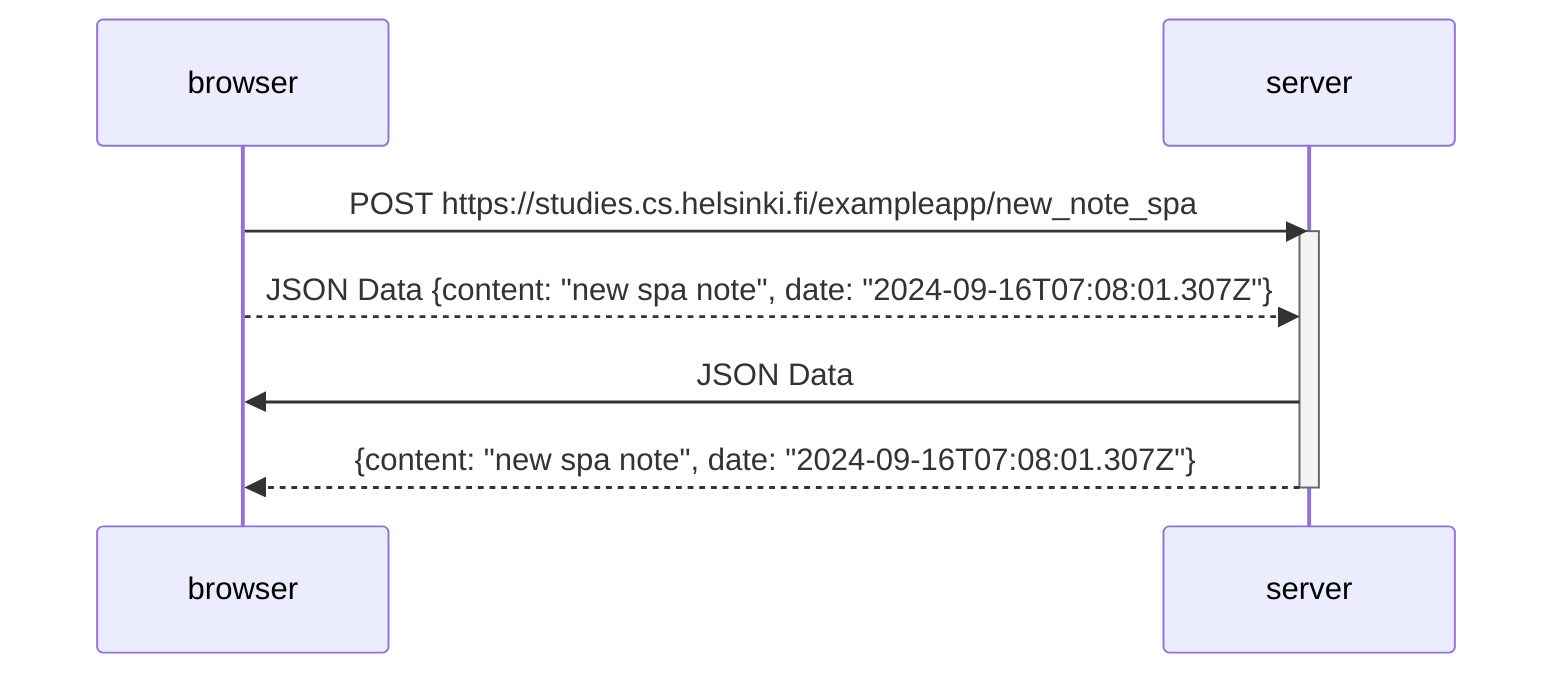sequenceDiagram
    participant browser
    participant server

    browser->>server: POST https://studies.cs.helsinki.fi/exampleapp/new_note_spa
    activate server
    browser-->>server: JSON Data {content: "new spa note", date: "2024-09-16T07:08:01.307Z"}
    server->>browser: JSON Data 
    server-->>browser: {content: "new spa note", date: "2024-09-16T07:08:01.307Z"}
    deactivate server